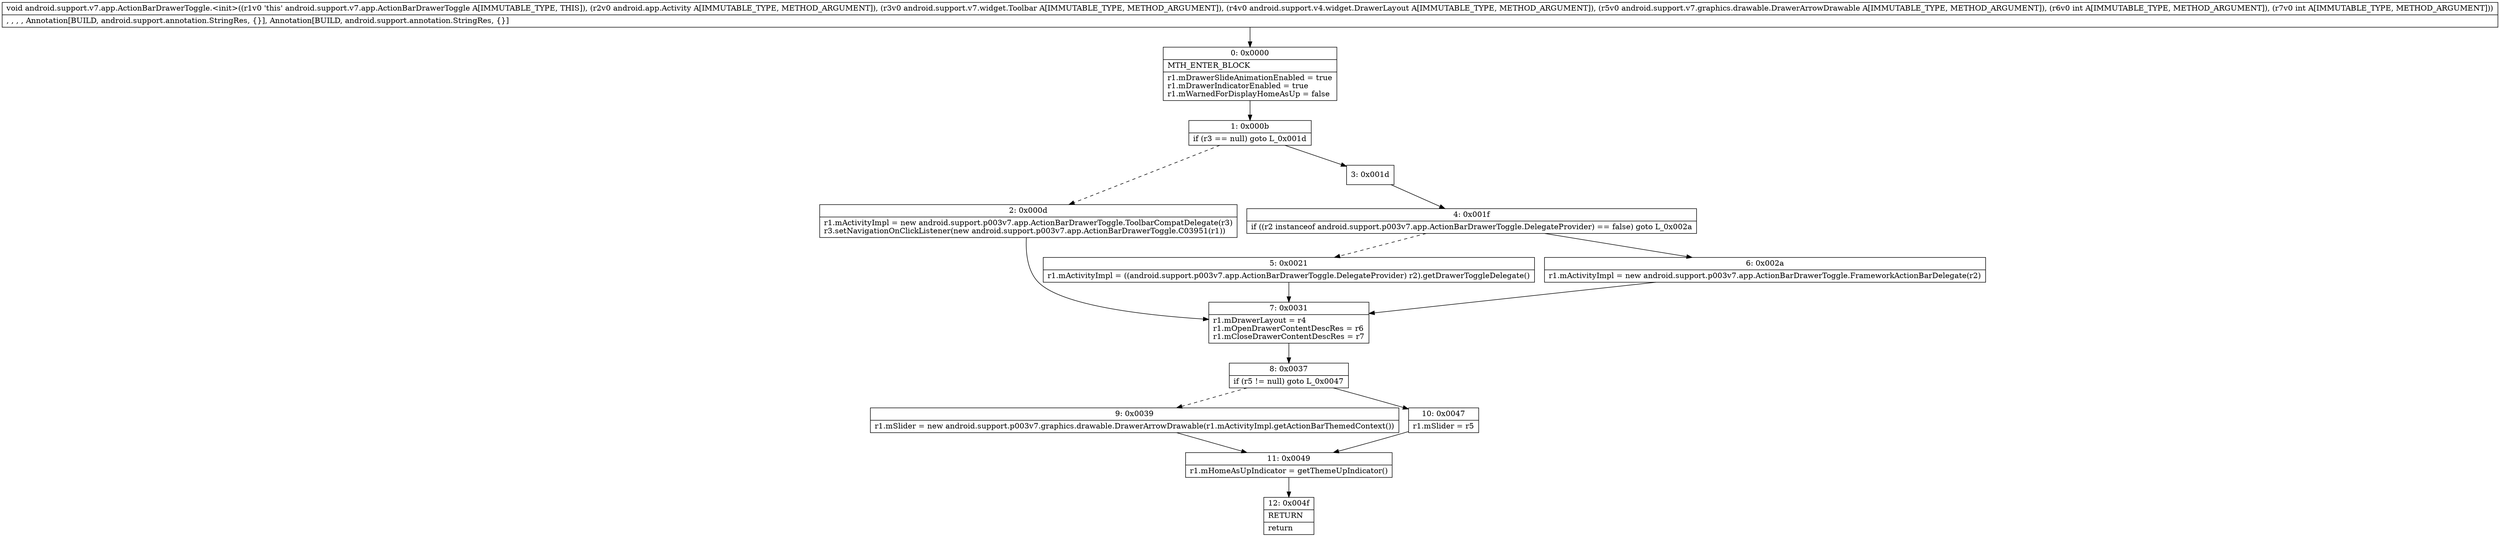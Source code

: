 digraph "CFG forandroid.support.v7.app.ActionBarDrawerToggle.\<init\>(Landroid\/app\/Activity;Landroid\/support\/v7\/widget\/Toolbar;Landroid\/support\/v4\/widget\/DrawerLayout;Landroid\/support\/v7\/graphics\/drawable\/DrawerArrowDrawable;II)V" {
Node_0 [shape=record,label="{0\:\ 0x0000|MTH_ENTER_BLOCK\l|r1.mDrawerSlideAnimationEnabled = true\lr1.mDrawerIndicatorEnabled = true\lr1.mWarnedForDisplayHomeAsUp = false\l}"];
Node_1 [shape=record,label="{1\:\ 0x000b|if (r3 == null) goto L_0x001d\l}"];
Node_2 [shape=record,label="{2\:\ 0x000d|r1.mActivityImpl = new android.support.p003v7.app.ActionBarDrawerToggle.ToolbarCompatDelegate(r3)\lr3.setNavigationOnClickListener(new android.support.p003v7.app.ActionBarDrawerToggle.C03951(r1))\l}"];
Node_3 [shape=record,label="{3\:\ 0x001d}"];
Node_4 [shape=record,label="{4\:\ 0x001f|if ((r2 instanceof android.support.p003v7.app.ActionBarDrawerToggle.DelegateProvider) == false) goto L_0x002a\l}"];
Node_5 [shape=record,label="{5\:\ 0x0021|r1.mActivityImpl = ((android.support.p003v7.app.ActionBarDrawerToggle.DelegateProvider) r2).getDrawerToggleDelegate()\l}"];
Node_6 [shape=record,label="{6\:\ 0x002a|r1.mActivityImpl = new android.support.p003v7.app.ActionBarDrawerToggle.FrameworkActionBarDelegate(r2)\l}"];
Node_7 [shape=record,label="{7\:\ 0x0031|r1.mDrawerLayout = r4\lr1.mOpenDrawerContentDescRes = r6\lr1.mCloseDrawerContentDescRes = r7\l}"];
Node_8 [shape=record,label="{8\:\ 0x0037|if (r5 != null) goto L_0x0047\l}"];
Node_9 [shape=record,label="{9\:\ 0x0039|r1.mSlider = new android.support.p003v7.graphics.drawable.DrawerArrowDrawable(r1.mActivityImpl.getActionBarThemedContext())\l}"];
Node_10 [shape=record,label="{10\:\ 0x0047|r1.mSlider = r5\l}"];
Node_11 [shape=record,label="{11\:\ 0x0049|r1.mHomeAsUpIndicator = getThemeUpIndicator()\l}"];
Node_12 [shape=record,label="{12\:\ 0x004f|RETURN\l|return\l}"];
MethodNode[shape=record,label="{void android.support.v7.app.ActionBarDrawerToggle.\<init\>((r1v0 'this' android.support.v7.app.ActionBarDrawerToggle A[IMMUTABLE_TYPE, THIS]), (r2v0 android.app.Activity A[IMMUTABLE_TYPE, METHOD_ARGUMENT]), (r3v0 android.support.v7.widget.Toolbar A[IMMUTABLE_TYPE, METHOD_ARGUMENT]), (r4v0 android.support.v4.widget.DrawerLayout A[IMMUTABLE_TYPE, METHOD_ARGUMENT]), (r5v0 android.support.v7.graphics.drawable.DrawerArrowDrawable A[IMMUTABLE_TYPE, METHOD_ARGUMENT]), (r6v0 int A[IMMUTABLE_TYPE, METHOD_ARGUMENT]), (r7v0 int A[IMMUTABLE_TYPE, METHOD_ARGUMENT]))  | , , , , Annotation[BUILD, android.support.annotation.StringRes, \{\}], Annotation[BUILD, android.support.annotation.StringRes, \{\}]\l}"];
MethodNode -> Node_0;
Node_0 -> Node_1;
Node_1 -> Node_2[style=dashed];
Node_1 -> Node_3;
Node_2 -> Node_7;
Node_3 -> Node_4;
Node_4 -> Node_5[style=dashed];
Node_4 -> Node_6;
Node_5 -> Node_7;
Node_6 -> Node_7;
Node_7 -> Node_8;
Node_8 -> Node_9[style=dashed];
Node_8 -> Node_10;
Node_9 -> Node_11;
Node_10 -> Node_11;
Node_11 -> Node_12;
}

